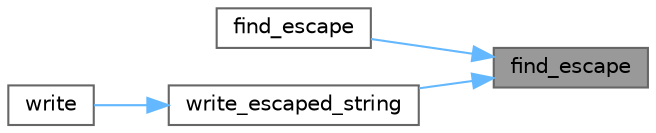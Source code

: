 digraph "find_escape"
{
 // LATEX_PDF_SIZE
  bgcolor="transparent";
  edge [fontname=Helvetica,fontsize=10,labelfontname=Helvetica,labelfontsize=10];
  node [fontname=Helvetica,fontsize=10,shape=box,height=0.2,width=0.4];
  rankdir="RL";
  Node1 [id="Node000001",label="find_escape",height=0.2,width=0.4,color="gray40", fillcolor="grey60", style="filled", fontcolor="black",tooltip=" "];
  Node1 -> Node2 [id="edge1_Node000001_Node000002",dir="back",color="steelblue1",style="solid",tooltip=" "];
  Node2 [id="Node000002",label="find_escape",height=0.2,width=0.4,color="grey40", fillcolor="white", style="filled",URL="$namespacedetail.html#aa5fbf29311a174ca62a5005e505dd2db",tooltip=" "];
  Node1 -> Node3 [id="edge2_Node000001_Node000003",dir="back",color="steelblue1",style="solid",tooltip=" "];
  Node3 [id="Node000003",label="write_escaped_string",height=0.2,width=0.4,color="grey40", fillcolor="white", style="filled",URL="$namespacedetail.html#a8d4a568e200778bc19363c644e3f29bd",tooltip=" "];
  Node3 -> Node4 [id="edge3_Node000003_Node000004",dir="back",color="steelblue1",style="solid",tooltip=" "];
  Node4 [id="Node000004",label="write",height=0.2,width=0.4,color="grey40", fillcolor="white", style="filled",URL="$namespacedetail.html#a664c3f795a0280d463eb3f67c45219ad",tooltip=" "];
}
